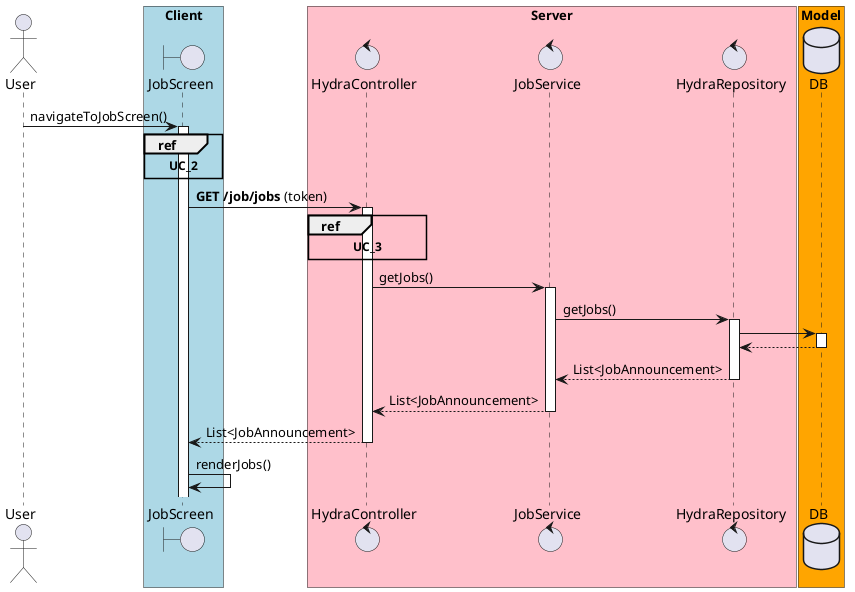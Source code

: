 @startuml
actor User
boundary JobScreen
control HydraController
control JobService
control HydraRepository

database DB

box "Client" #LightBlue
   participant JobScreen
end box

box "Server" #Pink
   control HydraController
    control JobService
    control HydraRepository
end box

box "Model" #Orange
   participant DB
end box

User -> JobScreen : navigateToJobScreen()
activate JobScreen
ref over JobScreen : **UC_2**
JobScreen -> HydraController : **GET /job/jobs** (token)
ref over HydraController : **UC_3**

activate HydraController
HydraController -> JobService : getJobs()
activate JobService
JobService -> HydraRepository : getJobs()
activate HydraRepository
HydraRepository -> DB
activate DB
DB --> HydraRepository 
deactivate DB
HydraRepository --> JobService : List<JobAnnouncement>
deactivate HydraRepository
JobService --> HydraController : List<JobAnnouncement>
deactivate JobService
HydraController --> JobScreen : List<JobAnnouncement>
deactivate HydraController
JobScreen -> JobScreen : renderJobs()


@enduml